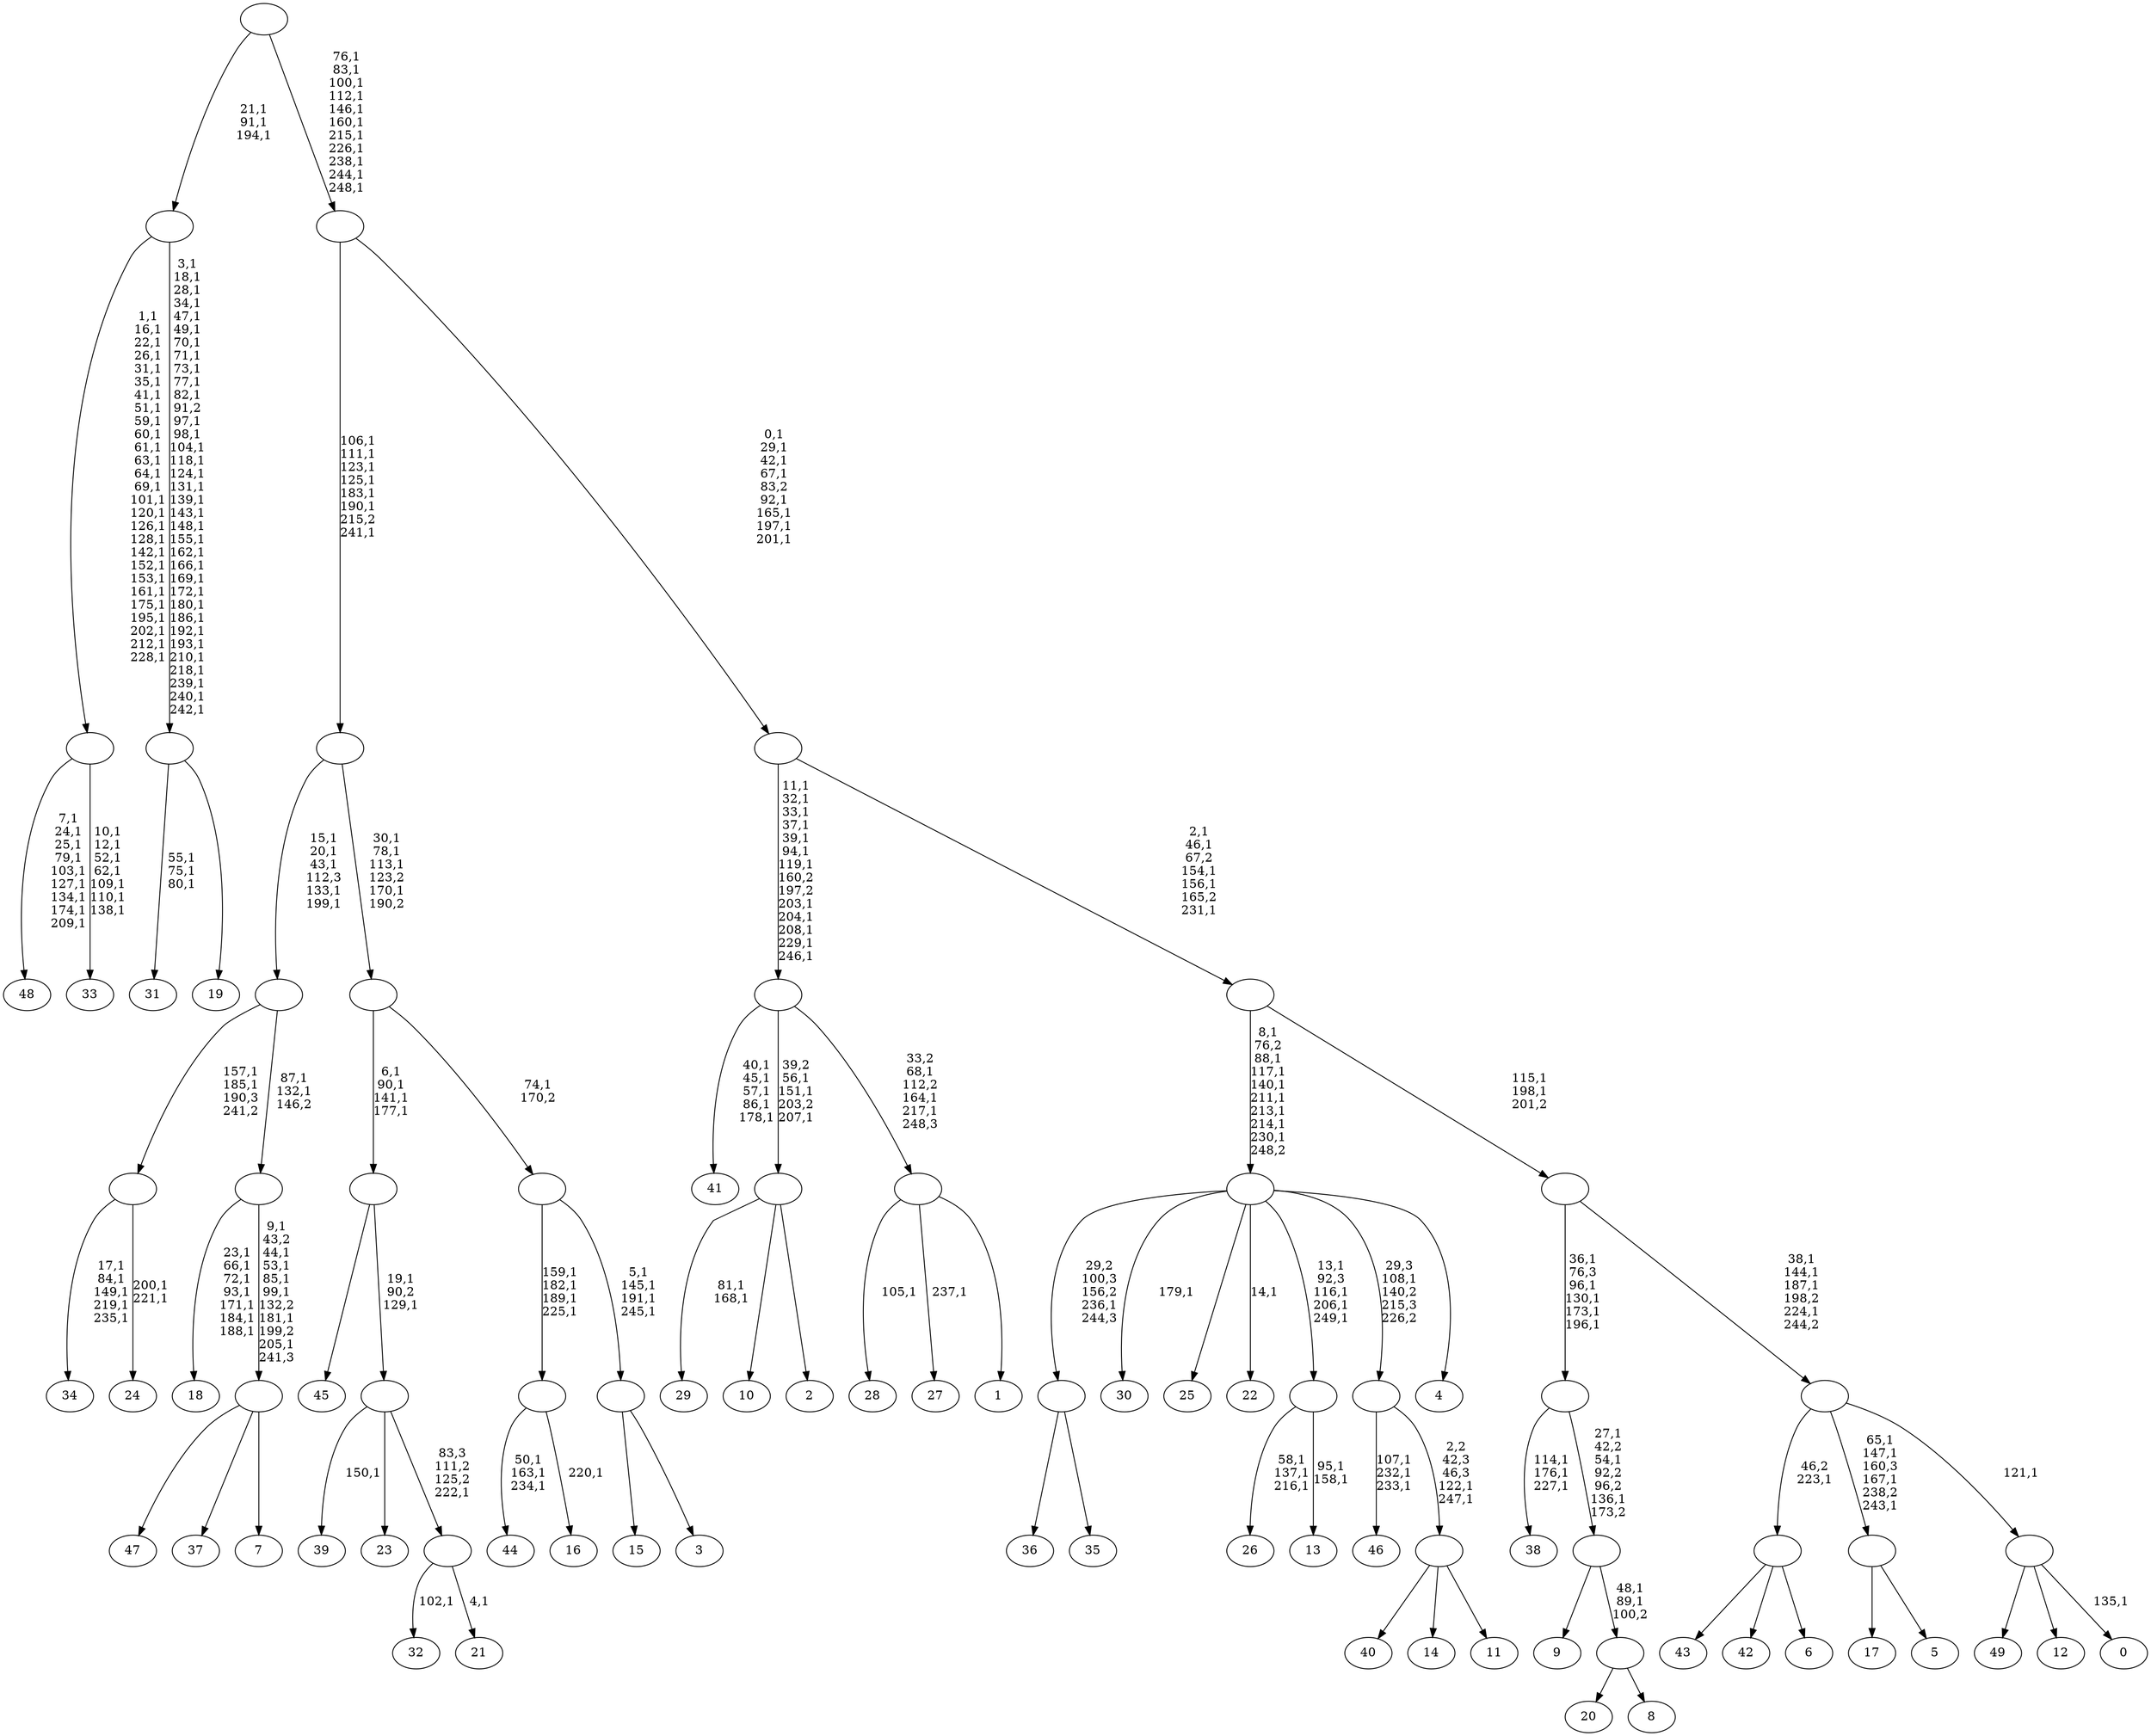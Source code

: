 digraph T {
	300 [label="49"]
	299 [label="48"]
	289 [label="47"]
	288 [label="46"]
	284 [label="45"]
	283 [label="44"]
	279 [label="43"]
	278 [label="42"]
	277 [label="41"]
	271 [label="40"]
	270 [label="39"]
	268 [label="38"]
	264 [label="37"]
	263 [label="36"]
	262 [label="35"]
	261 [label=""]
	260 [label="34"]
	254 [label="33"]
	246 [label=""]
	219 [label="32"]
	217 [label="31"]
	213 [label="30"]
	211 [label="29"]
	208 [label="28"]
	206 [label="27"]
	204 [label="26"]
	200 [label="25"]
	199 [label="24"]
	196 [label=""]
	194 [label="23"]
	193 [label="22"]
	191 [label="21"]
	189 [label=""]
	188 [label=""]
	186 [label=""]
	182 [label="20"]
	181 [label="19"]
	180 [label=""]
	146 [label=""]
	143 [label="18"]
	135 [label="17"]
	134 [label="16"]
	132 [label=""]
	128 [label="15"]
	127 [label="14"]
	126 [label="13"]
	123 [label=""]
	119 [label="12"]
	118 [label="11"]
	117 [label=""]
	115 [label=""]
	114 [label="10"]
	113 [label="9"]
	112 [label="8"]
	111 [label=""]
	109 [label=""]
	106 [label=""]
	101 [label="7"]
	100 [label=""]
	93 [label=""]
	91 [label=""]
	86 [label="6"]
	85 [label=""]
	84 [label="5"]
	83 [label=""]
	79 [label="4"]
	78 [label=""]
	70 [label="3"]
	69 [label=""]
	65 [label=""]
	64 [label=""]
	60 [label=""]
	53 [label="2"]
	52 [label=""]
	49 [label="1"]
	48 [label=""]
	45 [label=""]
	33 [label="0"]
	31 [label=""]
	30 [label=""]
	26 [label=""]
	24 [label=""]
	19 [label=""]
	11 [label=""]
	0 [label=""]
	261 -> 263 [label=""]
	261 -> 262 [label=""]
	246 -> 254 [label="10,1\n12,1\n52,1\n62,1\n109,1\n110,1\n138,1"]
	246 -> 299 [label="7,1\n24,1\n25,1\n79,1\n103,1\n127,1\n134,1\n174,1\n209,1"]
	196 -> 199 [label="200,1\n221,1"]
	196 -> 260 [label="17,1\n84,1\n149,1\n219,1\n235,1"]
	189 -> 191 [label="4,1"]
	189 -> 219 [label="102,1"]
	188 -> 270 [label="150,1"]
	188 -> 194 [label=""]
	188 -> 189 [label="83,3\n111,2\n125,2\n222,1"]
	186 -> 188 [label="19,1\n90,2\n129,1"]
	186 -> 284 [label=""]
	180 -> 217 [label="55,1\n75,1\n80,1"]
	180 -> 181 [label=""]
	146 -> 180 [label="3,1\n18,1\n28,1\n34,1\n47,1\n49,1\n70,1\n71,1\n73,1\n77,1\n82,1\n91,2\n97,1\n98,1\n104,1\n118,1\n124,1\n131,1\n139,1\n143,1\n148,1\n155,1\n162,1\n166,1\n169,1\n172,1\n180,1\n186,1\n192,1\n193,1\n210,1\n218,1\n239,1\n240,1\n242,1"]
	146 -> 246 [label="1,1\n16,1\n22,1\n26,1\n31,1\n35,1\n41,1\n51,1\n59,1\n60,1\n61,1\n63,1\n64,1\n69,1\n101,1\n120,1\n126,1\n128,1\n142,1\n152,1\n153,1\n161,1\n175,1\n195,1\n202,1\n212,1\n228,1"]
	132 -> 134 [label="220,1"]
	132 -> 283 [label="50,1\n163,1\n234,1"]
	123 -> 126 [label="95,1\n158,1"]
	123 -> 204 [label="58,1\n137,1\n216,1"]
	117 -> 271 [label=""]
	117 -> 127 [label=""]
	117 -> 118 [label=""]
	115 -> 117 [label="2,2\n42,3\n46,3\n122,1\n247,1"]
	115 -> 288 [label="107,1\n232,1\n233,1"]
	111 -> 182 [label=""]
	111 -> 112 [label=""]
	109 -> 111 [label="48,1\n89,1\n100,2"]
	109 -> 113 [label=""]
	106 -> 109 [label="27,1\n42,2\n54,1\n92,2\n96,2\n136,1\n173,2"]
	106 -> 268 [label="114,1\n176,1\n227,1"]
	100 -> 289 [label=""]
	100 -> 264 [label=""]
	100 -> 101 [label=""]
	93 -> 100 [label="9,1\n43,2\n44,1\n53,1\n85,1\n99,1\n132,2\n181,1\n199,2\n205,1\n241,3"]
	93 -> 143 [label="23,1\n66,1\n72,1\n93,1\n171,1\n184,1\n188,1"]
	91 -> 93 [label="87,1\n132,1\n146,2"]
	91 -> 196 [label="157,1\n185,1\n190,3\n241,2"]
	85 -> 279 [label=""]
	85 -> 278 [label=""]
	85 -> 86 [label=""]
	83 -> 135 [label=""]
	83 -> 84 [label=""]
	78 -> 123 [label="13,1\n92,3\n116,1\n206,1\n249,1"]
	78 -> 193 [label="14,1"]
	78 -> 213 [label="179,1"]
	78 -> 261 [label="29,2\n100,3\n156,2\n236,1\n244,3"]
	78 -> 200 [label=""]
	78 -> 115 [label="29,3\n108,1\n140,2\n215,3\n226,2"]
	78 -> 79 [label=""]
	69 -> 128 [label=""]
	69 -> 70 [label=""]
	65 -> 69 [label="5,1\n145,1\n191,1\n245,1"]
	65 -> 132 [label="159,1\n182,1\n189,1\n225,1"]
	64 -> 186 [label="6,1\n90,1\n141,1\n177,1"]
	64 -> 65 [label="74,1\n170,2"]
	60 -> 64 [label="30,1\n78,1\n113,1\n123,2\n170,1\n190,2"]
	60 -> 91 [label="15,1\n20,1\n43,1\n112,3\n133,1\n199,1"]
	52 -> 211 [label="81,1\n168,1"]
	52 -> 114 [label=""]
	52 -> 53 [label=""]
	48 -> 206 [label="237,1"]
	48 -> 208 [label="105,1"]
	48 -> 49 [label=""]
	45 -> 48 [label="33,2\n68,1\n112,2\n164,1\n217,1\n248,3"]
	45 -> 52 [label="39,2\n56,1\n151,1\n203,2\n207,1"]
	45 -> 277 [label="40,1\n45,1\n57,1\n86,1\n178,1"]
	31 -> 33 [label="135,1"]
	31 -> 300 [label=""]
	31 -> 119 [label=""]
	30 -> 83 [label="65,1\n147,1\n160,3\n167,1\n238,2\n243,1"]
	30 -> 85 [label="46,2\n223,1"]
	30 -> 31 [label="121,1"]
	26 -> 30 [label="38,1\n144,1\n187,1\n198,2\n224,1\n244,2"]
	26 -> 106 [label="36,1\n76,3\n96,1\n130,1\n173,1\n196,1"]
	24 -> 26 [label="115,1\n198,1\n201,2"]
	24 -> 78 [label="8,1\n76,2\n88,1\n117,1\n140,1\n211,1\n213,1\n214,1\n230,1\n248,2"]
	19 -> 24 [label="2,1\n46,1\n67,2\n154,1\n156,1\n165,2\n231,1"]
	19 -> 45 [label="11,1\n32,1\n33,1\n37,1\n39,1\n94,1\n119,1\n160,2\n197,2\n203,1\n204,1\n208,1\n229,1\n246,1"]
	11 -> 19 [label="0,1\n29,1\n42,1\n67,1\n83,2\n92,1\n165,1\n197,1\n201,1"]
	11 -> 60 [label="106,1\n111,1\n123,1\n125,1\n183,1\n190,1\n215,2\n241,1"]
	0 -> 11 [label="76,1\n83,1\n100,1\n112,1\n146,1\n160,1\n215,1\n226,1\n238,1\n244,1\n248,1"]
	0 -> 146 [label="21,1\n91,1\n194,1"]
}
